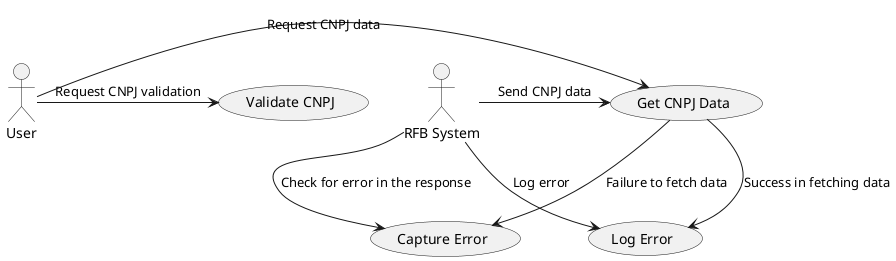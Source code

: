 @startuml

actor "User" as User
actor "RFB System" as RFB

usecase "Validate CNPJ" as UC1
usecase "Get CNPJ Data" as UC2
usecase "Capture Error" as UC3
usecase "Log Error" as UC4

User -> UC1 : Request CNPJ validation
User -> UC2 : Request CNPJ data
RFB -> UC2 : Send CNPJ data
RFB -> UC3 : Check for error in the response
RFB -> UC4 : Log error

UC2 --> UC3 : Failure to fetch data
UC2 --> UC4 : Success in fetching data

@enduml

